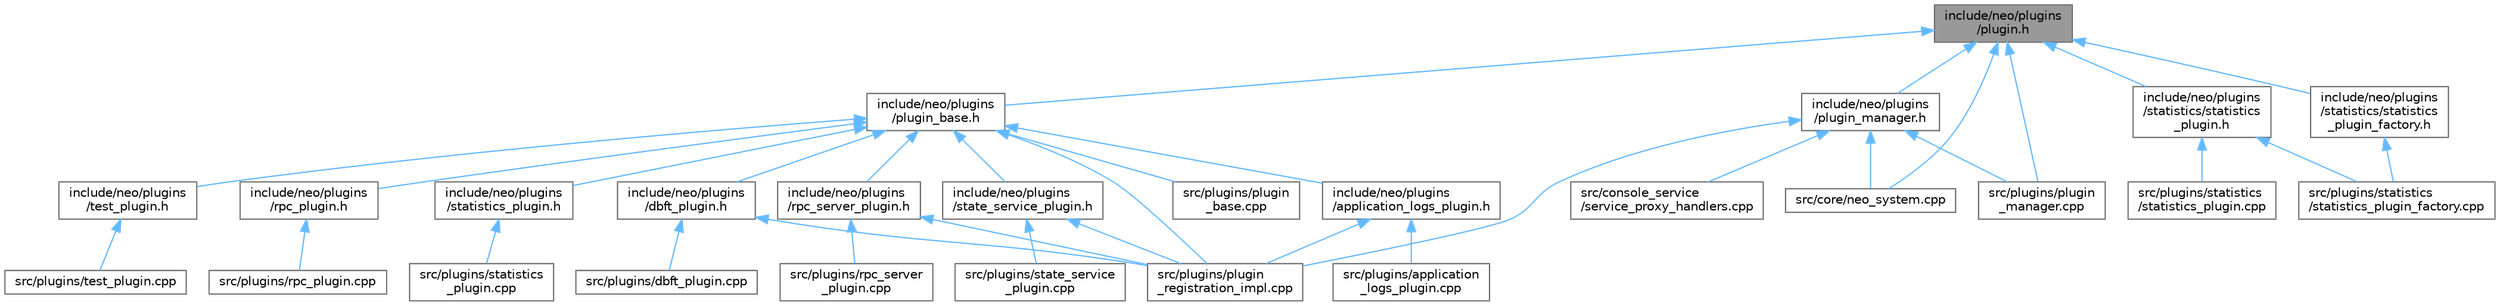 digraph "include/neo/plugins/plugin.h"
{
 // LATEX_PDF_SIZE
  bgcolor="transparent";
  edge [fontname=Helvetica,fontsize=10,labelfontname=Helvetica,labelfontsize=10];
  node [fontname=Helvetica,fontsize=10,shape=box,height=0.2,width=0.4];
  Node1 [id="Node000001",label="include/neo/plugins\l/plugin.h",height=0.2,width=0.4,color="gray40", fillcolor="grey60", style="filled", fontcolor="black",tooltip=" "];
  Node1 -> Node2 [id="edge34_Node000001_Node000002",dir="back",color="steelblue1",style="solid",tooltip=" "];
  Node2 [id="Node000002",label="include/neo/plugins\l/plugin_base.h",height=0.2,width=0.4,color="grey40", fillcolor="white", style="filled",URL="$plugin__base_8h.html",tooltip=" "];
  Node2 -> Node3 [id="edge35_Node000002_Node000003",dir="back",color="steelblue1",style="solid",tooltip=" "];
  Node3 [id="Node000003",label="include/neo/plugins\l/application_logs_plugin.h",height=0.2,width=0.4,color="grey40", fillcolor="white", style="filled",URL="$application__logs__plugin_8h.html",tooltip=" "];
  Node3 -> Node4 [id="edge36_Node000003_Node000004",dir="back",color="steelblue1",style="solid",tooltip=" "];
  Node4 [id="Node000004",label="src/plugins/application\l_logs_plugin.cpp",height=0.2,width=0.4,color="grey40", fillcolor="white", style="filled",URL="$application__logs__plugin_8cpp.html",tooltip=" "];
  Node3 -> Node5 [id="edge37_Node000003_Node000005",dir="back",color="steelblue1",style="solid",tooltip=" "];
  Node5 [id="Node000005",label="src/plugins/plugin\l_registration_impl.cpp",height=0.2,width=0.4,color="grey40", fillcolor="white", style="filled",URL="$plugin__registration__impl_8cpp.html",tooltip=" "];
  Node2 -> Node6 [id="edge38_Node000002_Node000006",dir="back",color="steelblue1",style="solid",tooltip=" "];
  Node6 [id="Node000006",label="include/neo/plugins\l/dbft_plugin.h",height=0.2,width=0.4,color="grey40", fillcolor="white", style="filled",URL="$dbft__plugin_8h.html",tooltip=" "];
  Node6 -> Node7 [id="edge39_Node000006_Node000007",dir="back",color="steelblue1",style="solid",tooltip=" "];
  Node7 [id="Node000007",label="src/plugins/dbft_plugin.cpp",height=0.2,width=0.4,color="grey40", fillcolor="white", style="filled",URL="$dbft__plugin_8cpp.html",tooltip=" "];
  Node6 -> Node5 [id="edge40_Node000006_Node000005",dir="back",color="steelblue1",style="solid",tooltip=" "];
  Node2 -> Node8 [id="edge41_Node000002_Node000008",dir="back",color="steelblue1",style="solid",tooltip=" "];
  Node8 [id="Node000008",label="include/neo/plugins\l/rpc_plugin.h",height=0.2,width=0.4,color="grey40", fillcolor="white", style="filled",URL="$rpc__plugin_8h.html",tooltip=" "];
  Node8 -> Node9 [id="edge42_Node000008_Node000009",dir="back",color="steelblue1",style="solid",tooltip=" "];
  Node9 [id="Node000009",label="src/plugins/rpc_plugin.cpp",height=0.2,width=0.4,color="grey40", fillcolor="white", style="filled",URL="$rpc__plugin_8cpp.html",tooltip=" "];
  Node2 -> Node10 [id="edge43_Node000002_Node000010",dir="back",color="steelblue1",style="solid",tooltip=" "];
  Node10 [id="Node000010",label="include/neo/plugins\l/rpc_server_plugin.h",height=0.2,width=0.4,color="grey40", fillcolor="white", style="filled",URL="$rpc__server__plugin_8h.html",tooltip=" "];
  Node10 -> Node5 [id="edge44_Node000010_Node000005",dir="back",color="steelblue1",style="solid",tooltip=" "];
  Node10 -> Node11 [id="edge45_Node000010_Node000011",dir="back",color="steelblue1",style="solid",tooltip=" "];
  Node11 [id="Node000011",label="src/plugins/rpc_server\l_plugin.cpp",height=0.2,width=0.4,color="grey40", fillcolor="white", style="filled",URL="$rpc__server__plugin_8cpp.html",tooltip=" "];
  Node2 -> Node12 [id="edge46_Node000002_Node000012",dir="back",color="steelblue1",style="solid",tooltip=" "];
  Node12 [id="Node000012",label="include/neo/plugins\l/state_service_plugin.h",height=0.2,width=0.4,color="grey40", fillcolor="white", style="filled",URL="$state__service__plugin_8h.html",tooltip=" "];
  Node12 -> Node5 [id="edge47_Node000012_Node000005",dir="back",color="steelblue1",style="solid",tooltip=" "];
  Node12 -> Node13 [id="edge48_Node000012_Node000013",dir="back",color="steelblue1",style="solid",tooltip=" "];
  Node13 [id="Node000013",label="src/plugins/state_service\l_plugin.cpp",height=0.2,width=0.4,color="grey40", fillcolor="white", style="filled",URL="$state__service__plugin_8cpp.html",tooltip=" "];
  Node2 -> Node14 [id="edge49_Node000002_Node000014",dir="back",color="steelblue1",style="solid",tooltip=" "];
  Node14 [id="Node000014",label="include/neo/plugins\l/statistics_plugin.h",height=0.2,width=0.4,color="grey40", fillcolor="white", style="filled",URL="$statistics__plugin_8h.html",tooltip=" "];
  Node14 -> Node15 [id="edge50_Node000014_Node000015",dir="back",color="steelblue1",style="solid",tooltip=" "];
  Node15 [id="Node000015",label="src/plugins/statistics\l_plugin.cpp",height=0.2,width=0.4,color="grey40", fillcolor="white", style="filled",URL="$statistics__plugin_8cpp.html",tooltip=" "];
  Node2 -> Node16 [id="edge51_Node000002_Node000016",dir="back",color="steelblue1",style="solid",tooltip=" "];
  Node16 [id="Node000016",label="include/neo/plugins\l/test_plugin.h",height=0.2,width=0.4,color="grey40", fillcolor="white", style="filled",URL="$test__plugin_8h.html",tooltip=" "];
  Node16 -> Node17 [id="edge52_Node000016_Node000017",dir="back",color="steelblue1",style="solid",tooltip=" "];
  Node17 [id="Node000017",label="src/plugins/test_plugin.cpp",height=0.2,width=0.4,color="grey40", fillcolor="white", style="filled",URL="$test__plugin_8cpp.html",tooltip=" "];
  Node2 -> Node18 [id="edge53_Node000002_Node000018",dir="back",color="steelblue1",style="solid",tooltip=" "];
  Node18 [id="Node000018",label="src/plugins/plugin\l_base.cpp",height=0.2,width=0.4,color="grey40", fillcolor="white", style="filled",URL="$plugin__base_8cpp.html",tooltip=" "];
  Node2 -> Node5 [id="edge54_Node000002_Node000005",dir="back",color="steelblue1",style="solid",tooltip=" "];
  Node1 -> Node19 [id="edge55_Node000001_Node000019",dir="back",color="steelblue1",style="solid",tooltip=" "];
  Node19 [id="Node000019",label="include/neo/plugins\l/plugin_manager.h",height=0.2,width=0.4,color="grey40", fillcolor="white", style="filled",URL="$plugin__manager_8h.html",tooltip=" "];
  Node19 -> Node20 [id="edge56_Node000019_Node000020",dir="back",color="steelblue1",style="solid",tooltip=" "];
  Node20 [id="Node000020",label="src/console_service\l/service_proxy_handlers.cpp",height=0.2,width=0.4,color="grey40", fillcolor="white", style="filled",URL="$service__proxy__handlers_8cpp.html",tooltip=" "];
  Node19 -> Node21 [id="edge57_Node000019_Node000021",dir="back",color="steelblue1",style="solid",tooltip=" "];
  Node21 [id="Node000021",label="src/core/neo_system.cpp",height=0.2,width=0.4,color="grey40", fillcolor="white", style="filled",URL="$core_2neo__system_8cpp.html",tooltip=" "];
  Node19 -> Node22 [id="edge58_Node000019_Node000022",dir="back",color="steelblue1",style="solid",tooltip=" "];
  Node22 [id="Node000022",label="src/plugins/plugin\l_manager.cpp",height=0.2,width=0.4,color="grey40", fillcolor="white", style="filled",URL="$plugin__manager_8cpp.html",tooltip=" "];
  Node19 -> Node5 [id="edge59_Node000019_Node000005",dir="back",color="steelblue1",style="solid",tooltip=" "];
  Node1 -> Node23 [id="edge60_Node000001_Node000023",dir="back",color="steelblue1",style="solid",tooltip=" "];
  Node23 [id="Node000023",label="include/neo/plugins\l/statistics/statistics\l_plugin.h",height=0.2,width=0.4,color="grey40", fillcolor="white", style="filled",URL="$statistics_2statistics__plugin_8h.html",tooltip=" "];
  Node23 -> Node24 [id="edge61_Node000023_Node000024",dir="back",color="steelblue1",style="solid",tooltip=" "];
  Node24 [id="Node000024",label="src/plugins/statistics\l/statistics_plugin.cpp",height=0.2,width=0.4,color="grey40", fillcolor="white", style="filled",URL="$statistics_2statistics__plugin_8cpp.html",tooltip=" "];
  Node23 -> Node25 [id="edge62_Node000023_Node000025",dir="back",color="steelblue1",style="solid",tooltip=" "];
  Node25 [id="Node000025",label="src/plugins/statistics\l/statistics_plugin_factory.cpp",height=0.2,width=0.4,color="grey40", fillcolor="white", style="filled",URL="$statistics__plugin__factory_8cpp.html",tooltip=" "];
  Node1 -> Node26 [id="edge63_Node000001_Node000026",dir="back",color="steelblue1",style="solid",tooltip=" "];
  Node26 [id="Node000026",label="include/neo/plugins\l/statistics/statistics\l_plugin_factory.h",height=0.2,width=0.4,color="grey40", fillcolor="white", style="filled",URL="$statistics__plugin__factory_8h.html",tooltip=" "];
  Node26 -> Node25 [id="edge64_Node000026_Node000025",dir="back",color="steelblue1",style="solid",tooltip=" "];
  Node1 -> Node21 [id="edge65_Node000001_Node000021",dir="back",color="steelblue1",style="solid",tooltip=" "];
  Node1 -> Node22 [id="edge66_Node000001_Node000022",dir="back",color="steelblue1",style="solid",tooltip=" "];
}
